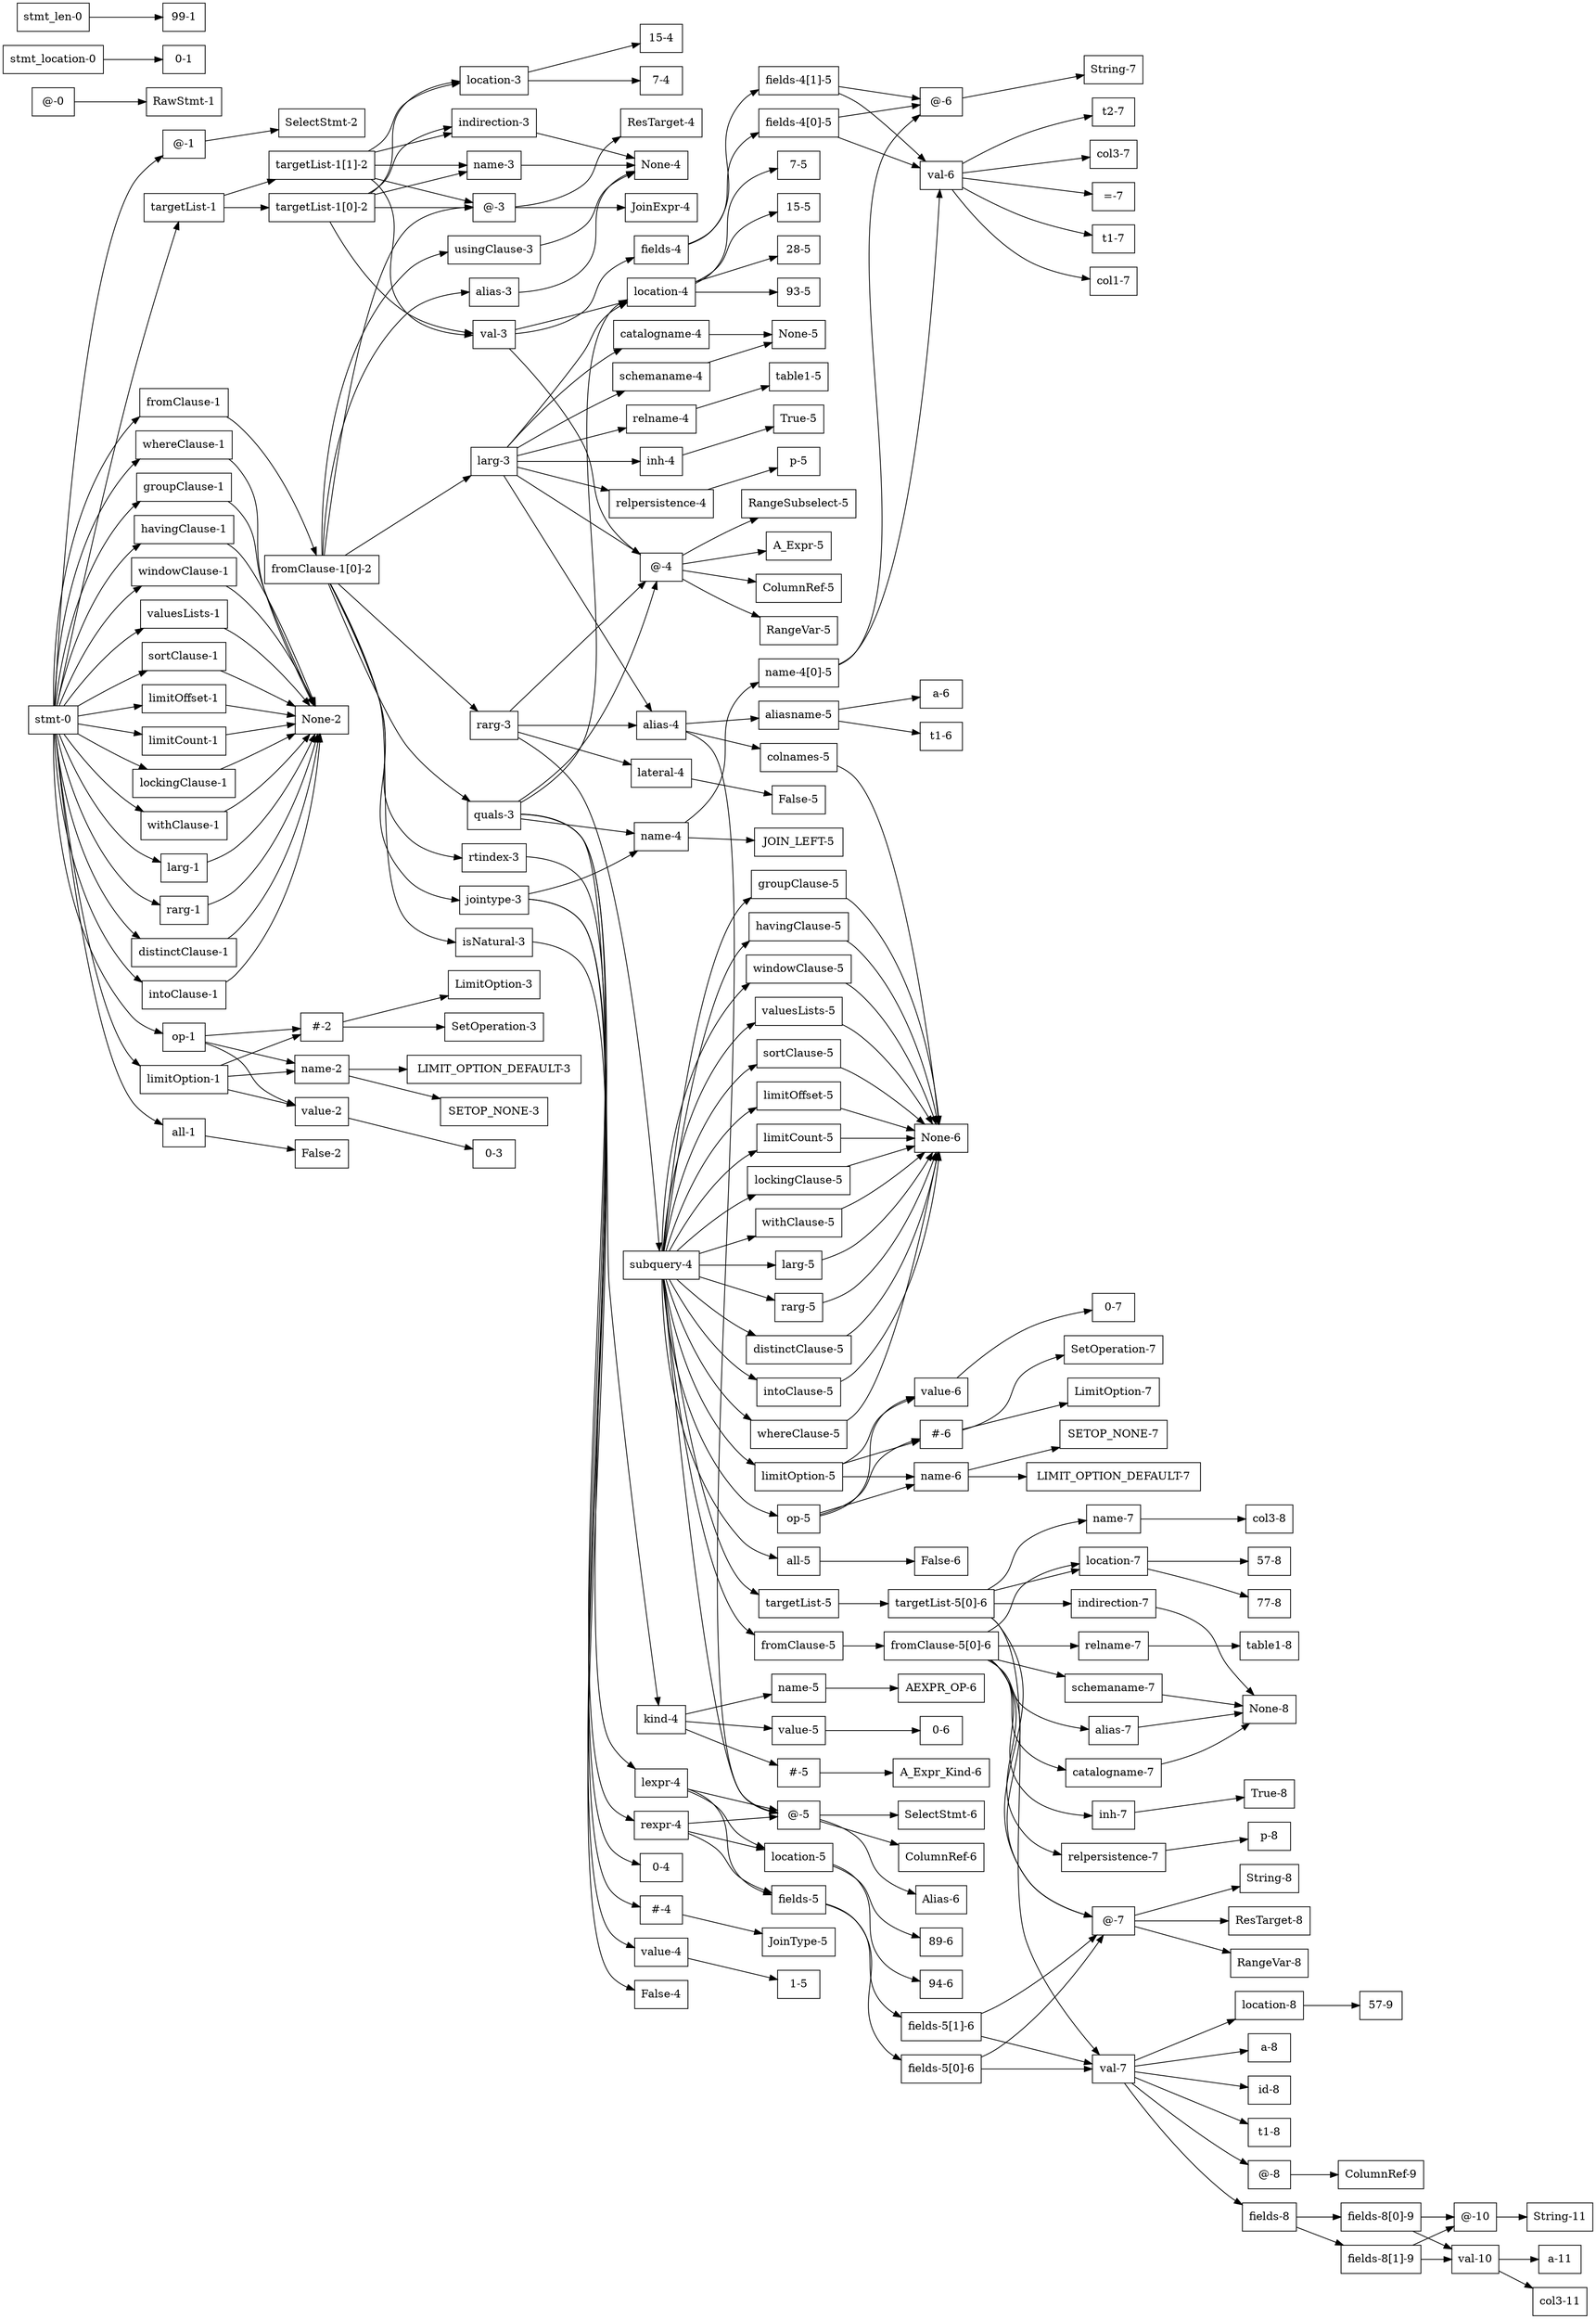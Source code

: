 strict digraph "" {
	graph [bb="0,0,2030,2952",
		rankdir=LR
	];
	node [label="\N",
		shape=box
	];
	"@-6"	 [height=0.5,
		pos="1198,2826",
		width=0.75];
	"String-7"	 [height=0.5,
		pos="1418,2867",
		width=1.0417];
	"@-6" -> "String-7"	 [pos="e,1380.3,2860 1225.4,2831.1 1261.6,2837.9 1326,2849.9 1370.3,2858.1"];
	"val-6"	 [height=0.5,
		pos="1198,2732",
		width=0.75];
	"t1-7"	 [height=0.5,
		pos="1418,2651",
		width=0.75];
	"val-6" -> "t1-7"	 [pos="e,1390.6,2655.9 1225,2716.5 1246.6,2704.6 1278,2688.6 1307,2678 1331,2669.3 1358.9,2662.5 1380.7,2657.9"];
	"col1-7"	 [height=0.5,
		pos="1418,2597",
		width=0.83333];
	"val-6" -> "col1-7"	 [pos="e,1387.6,2599.9 1211.3,2713.7 1229.9,2689.3 1266.1,2646.9 1307,2624 1328.7,2611.9 1355.7,2605.2 1377.6,2601.5"];
	"t2-7"	 [height=0.5,
		pos="1418,2813",
		width=0.75];
	"val-6" -> "t2-7"	 [pos="e,1390.6,2808.1 1225,2747.5 1246.6,2759.4 1278,2775.4 1307,2786 1331,2794.7 1358.9,2801.5 1380.7,2806.1"];
	"col3-7"	 [height=0.5,
		pos="1418,2759",
		width=0.83333];
	"val-6" -> "col3-7"	 [pos="e,1387.8,2755.3 1225.4,2735.4 1263.7,2740.1 1333.4,2748.6 1377.7,2754"];
	"=-7"	 [height=0.5,
		pos="1418,2705",
		width=0.75];
	"val-6" -> "=-7"	 [pos="e,1390.9,2708.3 1225.4,2728.6 1264.7,2723.8 1336.9,2714.9 1380.9,2709.5"];
	"fields-4[0]-5"	 [height=0.5,
		pos="1016,2799",
		width=1.4167];
	"fields-4[0]-5" -> "@-6"	 [pos="e,1170.8,2822 1067.2,2806.6 1096.9,2811 1133.6,2816.5 1160.6,2820.5"];
	"fields-4[0]-5" -> "val-6"	 [pos="e,1171,2741.9 1065.3,2780.9 1095.5,2769.7 1133.7,2755.7 1161.3,2745.5"];
	"fields-4[1]-5"	 [height=0.5,
		pos="1016,2853",
		width=1.4167];
	"fields-4[1]-5" -> "@-6"	 [pos="e,1170.8,2830 1067.2,2845.4 1096.9,2841 1133.6,2835.5 1160.6,2831.5"];
	"fields-4[1]-5" -> "val-6"	 [pos="e,1178.7,2750.1 1067.3,2836.7 1074.8,2833.5 1082.2,2830 1089,2826 1106.3,2815.8 1145,2781.2 1171.3,2757"];
	"@-4"	 [height=0.5,
		pos="840.5,2232",
		width=0.75];
	"ColumnRef-5"	 [height=0.5,
		pos="1016,2205",
		width=1.5139];
	"@-4" -> "ColumnRef-5"	 [pos="e,961.32,2213.4 867.54,2227.8 889.81,2224.4 922.33,2219.4 951.26,2215"];
	"RangeVar-5"	 [height=0.5,
		pos="1016,2151",
		width=1.375];
	"@-4" -> "RangeVar-5"	 [pos="e,966.17,2168.4 867.86,2216.3 888.23,2205 916.92,2189.6 943,2178 947.4,2176 951.98,2174.1 956.62,2172.2"];
	"RangeSubselect-5"	 [height=0.5,
		pos="1016,2313",
		width=2.0278];
	"@-4" -> "RangeSubselect-5"	 [pos="e,964.61,2295 867.86,2247.7 888.23,2259 916.92,2274.4 943,2286 946.89,2287.7 950.92,2289.4 955.01,2291.1"];
	"A_Expr-5"	 [height=0.5,
		pos="1016,2259",
		width=1.1528];
	"@-4" -> "A_Expr-5"	 [pos="e,974.22,2252.6 867.54,2236.2 893.22,2240.1 932.51,2246.2 964.22,2251"];
	"fields-4"	 [height=0.5,
		pos="840.5,2637",
		width=0.95833];
	"fields-4" -> "fields-4[0]-5"	 [pos="e,964.93,2786.9 875.33,2644.9 886.7,2648.9 898.56,2655 907,2664 941.62,2700.9 907.81,2735.6 943,2772 946.82,2775.9 951.26,2779.3 \
956.04,2782.2"];
	"fields-4" -> "fields-4[1]-5"	 [pos="e,964.75,2841.6 875.18,2644.1 886.81,2648.2 898.87,2654.4 907,2664 954.62,2720.3 894.5,2770.4 943,2826 946.67,2830.2 951.04,2833.7 \
955.81,2836.7"];
	"location-4"	 [height=0.5,
		pos="840.5,2583",
		width=1.2083];
	"7-5"	 [height=0.5,
		pos="1016,2745",
		width=0.75];
	"location-4" -> "7-5"	 [pos="e,988.88,2740.9 884.32,2594.5 892.7,2598.3 900.78,2603.4 907,2610 941.62,2646.9 907.81,2681.6 943,2718 952.57,2727.9 966.07,2734.2 \
978.86,2738.2"];
	"15-5"	 [height=0.5,
		pos="1016,2691",
		width=0.75];
	"location-4" -> "15-5"	 [pos="e,988.98,2685.3 884.1,2596.3 892.21,2600 900.24,2604.5 907,2610 929.35,2628.2 920.36,2646.1 943,2664 953.54,2672.3 966.91,2678.3 \
979.31,2682.4"];
	"28-5"	 [height=0.5,
		pos="1016,2637",
		width=0.75];
	"location-4" -> "28-5"	 [pos="e,988.83,2628.6 884.33,2596.5 913.54,2605.5 951.49,2617.2 979.14,2625.7"];
	"93-5"	 [height=0.5,
		pos="1016,2583",
		width=0.75];
	"location-4" -> "93-5"	 [pos="e,988.83,2583 884.33,2583 913.41,2583 951.16,2583 978.78,2583"];
	"@-3"	 [height=0.5,
		pos="627,2691",
		width=0.75];
	"ResTarget-4"	 [height=0.5,
		pos="840.5,2799",
		width=1.4444];
	"@-3" -> "ResTarget-4"	 [pos="e,788.3,2781.4 654.37,2692.1 678.35,2694.4 713.14,2700.6 738,2718 761.63,2734.5 751.65,2753.8 774,2772 775.77,2773.4 777.62,2774.8 \
779.54,2776.1"];
	"JoinExpr-4"	 [height=0.5,
		pos="840.5,2691",
		width=1.2778];
	"@-3" -> "JoinExpr-4"	 [pos="e,794.22,2691 654.04,2691 686.59,2691 742.11,2691 784.12,2691"];
	"name-3"	 [height=0.5,
		pos="627,2745",
		width=0.95833];
	"None-4"	 [height=0.5,
		pos="840.5,2745",
		width=0.94444];
	"name-3" -> "None-4"	 [pos="e,806.44,2745 661.78,2745 698.44,2745 756.3,2745 796.2,2745"];
	"indirection-3"	 [height=0.5,
		pos="627,2799",
		width=1.5];
	"indirection-3" -> "None-4"	 [pos="e,806.38,2754.2 681.25,2786 699.32,2781.6 719.54,2776.7 738,2772 757.27,2767.1 778.52,2761.6 796.65,2756.7"];
	"val-3"	 [height=0.5,
		pos="627,2529",
		width=0.75];
	"val-3" -> "@-4"	 [pos="e,813.4,2248.6 645.59,2511 669.87,2486.5 712.31,2440.5 738,2394 762.48,2349.7 745.21,2327.6 774,2286 782.31,2274 794.02,2263.3 805.31,\
2254.6"];
	"val-3" -> "fields-4"	 [pos="e,805.9,2627.4 654.37,2530.1 678.35,2532.4 713.14,2538.6 738,2556 761.63,2572.5 751.65,2591.8 774,2610 780.66,2615.4 788.56,2619.9 \
796.55,2623.5"];
	"val-3" -> "location-4"	 [pos="e,796.91,2571.3 654.41,2535.5 676.89,2540.9 709.55,2548.8 738,2556 753.88,2560 771.1,2564.5 786.82,2568.7"];
	"location-3"	 [height=0.5,
		pos="627,2853",
		width=1.2083];
	"7-4"	 [height=0.5,
		pos="840.5,2853",
		width=0.75];
	"location-3" -> "7-4"	 [pos="e,813.4,2853 670.72,2853 709.69,2853 766.13,2853 803.06,2853"];
	"15-4"	 [height=0.5,
		pos="840.5,2907",
		width=0.75];
	"location-3" -> "15-4"	 [pos="e,813.4,2900.1 670.72,2864.1 709.86,2874 766.62,2888.3 803.54,2897.7"];
	"targetList-1[0]-2"	 [height=0.5,
		pos="407,2691",
		width=1.875];
	"targetList-1[0]-2" -> "@-3"	 [pos="e,599.82,2691 474.5,2691 512.4,2691 558.26,2691 589.73,2691"];
	"targetList-1[0]-2" -> "name-3"	 [pos="e,592.49,2736.6 474.73,2707.8 488.39,2711.2 502.65,2714.7 516,2718 537.91,2723.4 562.28,2729.3 582.58,2734.2"];
	"targetList-1[0]-2" -> "indirection-3"	 [pos="e,572.81,2794 466.15,2709.1 471.06,2711.7 475.76,2714.6 480,2718 502.64,2735.9 492.37,2755.5 516,2772 529.72,2781.6 546.48,2787.8 \
562.76,2791.8"];
	"targetList-1[0]-2" -> "val-3"	 [pos="e,600,2530.7 416.38,2673 432.58,2643.7 468.68,2586 516,2556 538.22,2541.9 567.23,2535.2 590.01,2532"];
	"targetList-1[0]-2" -> "location-3"	 [pos="e,583.33,2852.1 468.93,2709 472.96,2711.6 476.71,2714.6 480,2718 515.19,2754.4 478.77,2791.7 516,2826 531.48,2840.2 553.19,2847.3 \
573.31,2850.7"];
	"targetList-1[1]-2"	 [height=0.5,
		pos="407,2745",
		width=1.875];
	"targetList-1[1]-2" -> "@-3"	 [pos="e,599.62,2697.6 474.73,2728.2 488.39,2724.8 502.65,2721.3 516,2718 540.61,2712 568.3,2705.2 589.87,2700"];
	"targetList-1[1]-2" -> "name-3"	 [pos="e,592.5,2745 474.5,2745 509.57,2745 551.44,2745 582.43,2745"];
	"targetList-1[1]-2" -> "indirection-3"	 [pos="e,572.79,2785.9 474.73,2761.8 488.39,2765.2 502.65,2768.7 516,2772 531.17,2775.7 547.51,2779.7 562.86,2783.4"];
	"targetList-1[1]-2" -> "val-3"	 [pos="e,599.82,2528 470,2726.9 473.68,2724.3 477.07,2721.4 480,2718 528.5,2662.4 464.37,2608.7 516,2556 534.99,2536.6 565.37,2530.3 589.55,\
2528.5"];
	"targetList-1[1]-2" -> "location-3"	 [pos="e,583.35,2849.9 466.15,2763.1 471.06,2765.7 475.76,2768.6 480,2772 502.64,2789.9 492.37,2809.5 516,2826 532.74,2837.7 553.99,2844.4 \
573.4,2848.2"];
	"#-4"	 [height=0.5,
		pos="840.5,518",
		width=0.75];
	"JoinType-5"	 [height=0.5,
		pos="1016,477",
		width=1.2917];
	"#-4" -> "JoinType-5"	 [pos="e,969.45,487.87 867.54,511.68 892,505.97 928.82,497.37 959.67,490.16"];
	"name-4"	 [height=0.5,
		pos="840.5,1888",
		width=0.95833];
	"JOIN_LEFT-5"	 [height=0.5,
		pos="1016,1881",
		width=1.5694];
	"name-4" -> "JOIN_LEFT-5"	 [pos="e,959.29,1883.3 875.17,1886.6 896.24,1885.8 923.86,1884.7 949.04,1883.7"];
	"name-4[0]-5"	 [height=0.5,
		pos="1016,2097",
		width=1.4167];
	"name-4" -> "name-4[0]-5"	 [pos="e,964.68,2085.1 870.25,1906.1 883.23,1915.4 897.61,1927.7 907,1942 939.46,1991.4 902.92,2026.6 943,2070 946.72,2074 951.1,2077.5 \
955.84,2080.4"];
	"name-4[0]-5" -> "@-6"	 [pos="e,1170.8,2809 1067.1,2107.2 1075.6,2111.1 1083.5,2116.5 1089,2124 1173,2237.7 1064.5,2631.3 1125,2759 1133.2,2776.4 1148.3,2791.4 \
1162.5,2802.8"];
	"name-4[0]-5" -> "val-6"	 [pos="e,1197.1,2714 1067.1,2108.1 1075.4,2111.9 1083.2,2117.1 1089,2124 1164.5,2214.2 1190.7,2596.6 1196.6,2703.9"];
	"value-4"	 [height=0.5,
		pos="840.5,464",
		width=0.94444];
	"1-5"	 [height=0.5,
		pos="1016,423",
		width=0.75];
	"value-4" -> "1-5"	 [pos="e,988.74,429.37 874.75,456 904.69,449 948.05,438.87 978.82,431.69"];
	"@-5"	 [height=0.5,
		pos="1016,639",
		width=0.75];
	"Alias-6"	 [height=0.5,
		pos="1198,531",
		width=0.90278];
	"@-5" -> "Alias-6"	 [pos="e,1165.2,538.34 1043,633.35 1057.7,629.26 1075.6,622.55 1089,612 1111.6,594.12 1102.4,575.88 1125,558 1133.9,550.95 1144.9,545.61 \
1155.6,541.63"];
	"SelectStmt-6"	 [height=0.5,
		pos="1198,639",
		width=1.5278];
	"@-5" -> "SelectStmt-6"	 [pos="e,1142.7,639 1043.2,639 1066.8,639 1101.7,639 1132.4,639"];
	"ColumnRef-6"	 [height=0.5,
		pos="1198,585",
		width=1.5139];
	"@-5" -> "ColumnRef-6"	 [pos="e,1143.4,601.19 1043.2,630.92 1067,623.85 1102.5,613.32 1133.5,604.13"];
	"aliasname-5"	 [height=0.5,
		pos="1016,2043",
		width=1.4167];
	"t1-6"	 [height=0.5,
		pos="1198,2016",
		width=0.75];
	"aliasname-5" -> "t1-6"	 [pos="e,1170.8,2020 1067.2,2035.4 1096.9,2031 1133.6,2025.5 1160.6,2021.5"];
	"a-6"	 [height=0.5,
		pos="1198,2070",
		width=0.75];
	"aliasname-5" -> "a-6"	 [pos="e,1170.8,2066 1067.2,2050.6 1096.9,2055 1133.6,2060.5 1160.6,2064.5"];
	"colnames-5"	 [height=0.5,
		pos="1016,1989",
		width=1.3611];
	"None-6"	 [height=0.5,
		pos="1198,1503",
		width=0.94444];
	"colnames-5" -> "None-6"	 [pos="e,1196,1521 1065.3,1978.3 1074.2,1974.5 1082.6,1969.2 1089,1962 1147.1,1896.5 1184.2,1620.2 1194.8,1531"];
	"catalogname-4"	 [height=0.5,
		pos="840.5,2529",
		width=1.6944];
	"None-5"	 [height=0.5,
		pos="1016,2529",
		width=0.94444];
	"catalogname-4" -> "None-5"	 [pos="e,981.75,2529 901.88,2529 924.8,2529 950.36,2529 971.47,2529"];
	"schemaname-4"	 [height=0.5,
		pos="840.5,2475",
		width=1.7222];
	"schemaname-4" -> "None-5"	 [pos="e,981.79,2518.5 899.43,2493.1 923.17,2500.4 950.09,2508.7 972.07,2515.5"];
	"relname-4"	 [height=0.5,
		pos="840.5,2421",
		width=1.2361];
	"table1-5"	 [height=0.5,
		pos="1016,2475",
		width=1.0417];
	"relname-4" -> "table1-5"	 [pos="e,978.46,2463.4 885.24,2434.8 910.81,2442.6 942.86,2452.5 968.83,2460.5"];
	"inh-4"	 [height=0.5,
		pos="840.5,2367",
		width=0.75];
	"True-5"	 [height=0.5,
		pos="1016,2421",
		width=0.88889];
	"inh-4" -> "True-5"	 [pos="e,983.87,2411.1 867.54,2375.3 895.94,2384.1 941,2397.9 974.03,2408.1"];
	"relpersistence-4"	 [height=0.5,
		pos="840.5,2313",
		width=1.8472];
	"p-5"	 [height=0.5,
		pos="1016,2367",
		width=0.75];
	"relpersistence-4" -> "p-5"	 [pos="e,988.9,2358.7 899.43,2331.1 925.8,2339.2 956.07,2348.6 979.16,2355.7"];
	"alias-4"	 [height=0.5,
		pos="840.5,2030",
		width=0.875];
	"alias-4" -> "@-5"	 [pos="e,988.89,641.59 872.25,2021.6 885.31,2016.5 899.18,2008.4 907,1996 985.85,1871 856.89,786.16 943,666 951.34,654.36 965.29,647.73 \
978.77,643.96"];
	"alias-4" -> "aliasname-5"	 [pos="e,964.83,2039.2 872.28,2032.4 895.24,2034.1 926.98,2036.4 954.79,2038.5"];
	"alias-4" -> "colnames-5"	 [pos="e,966.89,2000.5 872.28,2022.6 895.87,2017.1 928.73,2009.4 957.07,2002.8"];
	"@-10"	 [height=0.5,
		pos="1880,126",
		width=0.75];
	"String-11"	 [height=0.5,
		pos="1988,126",
		width=1.1667];
	"@-10" -> "String-11"	 [pos="e,1945.6,126 1907.3,126 1915.9,126 1925.7,126 1935.5,126"];
	"val-10"	 [height=0.5,
		pos="1880,72",
		width=0.83333];
	"a-11"	 [height=0.5,
		pos="1988,72",
		width=0.75];
	"val-10" -> "a-11"	 [pos="e,1960.7,72 1910.1,72 1922.6,72 1937.2,72 1950.5,72"];
	"col3-11"	 [height=0.5,
		pos="1988,18",
		width=0.95833];
	"val-10" -> "col3-11"	 [pos="e,1953.1,35.443 1910.1,56.958 1920.6,51.688 1932.7,45.657 1944.1,39.94"];
	"fields-8[0]-9"	 [height=0.5,
		pos="1759.5,126",
		width=1.4167];
	"fields-8[0]-9" -> "@-10"	 [pos="e,1852.8,126 1810.6,126 1821.4,126 1832.5,126 1842.7,126"];
	"fields-8[0]-9" -> "val-10"	 [pos="e,1849.7,85.557 1800,107.87 1813.1,102 1827.6,95.504 1840.6,89.67"];
	"fields-8[1]-9"	 [height=0.5,
		pos="1759.5,72",
		width=1.4167];
	"fields-8[1]-9" -> "@-10"	 [pos="e,1852.7,113.78 1800,90.131 1814.1,96.455 1829.8,103.51 1843.6,109.68"];
	"fields-8[1]-9" -> "val-10"	 [pos="e,1849.8,72 1810.6,72 1820.3,72 1830.3,72 1839.6,72"];
	"@-8"	 [height=0.5,
		pos="1617,180",
		width=0.75];
	"ColumnRef-9"	 [height=0.5,
		pos="1759.5,180",
		width=1.5139];
	"@-8" -> "ColumnRef-9"	 [pos="e,1704.7,180 1644.1,180 1658.4,180 1676.7,180 1694.4,180"];
	"fields-8"	 [height=0.5,
		pos="1617,126",
		width=0.95833];
	"fields-8" -> "fields-8[0]-9"	 [pos="e,1708.3,126 1651.9,126 1665.8,126 1682.2,126 1698,126"];
	"fields-8" -> "fields-8[1]-9"	 [pos="e,1711.8,90.068 1651.9,112.79 1667.1,107.02 1685.3,100.1 1702.5,93.617"];
	"location-8"	 [height=0.5,
		pos="1617,396",
		width=1.2083];
	"57-9"	 [height=0.5,
		pos="1759.5,396",
		width=0.75];
	"location-8" -> "57-9"	 [pos="e,1732.4,396 1660.5,396 1680.3,396 1703.4,396 1722.3,396"];
	"@-7"	 [height=0.5,
		pos="1418,504",
		width=0.75];
	"ResTarget-8"	 [height=0.5,
		pos="1617,504",
		width=1.4444];
	"@-7" -> "ResTarget-8"	 [pos="e,1564.7,504 1445.3,504 1473.3,504 1517.9,504 1554.6,504"];
	"RangeVar-8"	 [height=0.5,
		pos="1617,450",
		width=1.375];
	"@-7" -> "RangeVar-8"	 [pos="e,1567.1,463.53 1445.3,496.6 1474,488.81 1520.1,476.28 1557.4,466.18"];
	"String-8"	 [height=0.5,
		pos="1617,558",
		width=1.0417];
	"@-7" -> "String-8"	 [pos="e,1579.2,547.75 1445.3,511.4 1477.1,520.04 1530.4,534.5 1569.2,545.02"];
	"name-7"	 [height=0.5,
		pos="1418,1017",
		width=0.95833];
	"col3-8"	 [height=0.5,
		pos="1617,1017",
		width=0.83333];
	"name-7" -> "col3-8"	 [pos="e,1587,1017 1452.7,1017 1487.2,1017 1540.3,1017 1576.7,1017"];
	"indirection-7"	 [height=0.5,
		pos="1418,909",
		width=1.5];
	"None-8"	 [height=0.5,
		pos="1617,774",
		width=0.94444];
	"indirection-7" -> "None-8"	 [pos="e,1597.8,792.23 1472.2,904.04 1491.4,900.24 1512.4,893.6 1529,882 1552.6,865.46 1546.9,850.48 1565,828 1572.8,818.27 1582.1,808.25 \
1590.6,799.53"];
	"val-7"	 [height=0.5,
		pos="1418,315",
		width=0.75];
	"val-7" -> "@-8"	 [pos="e,1589.8,193.1 1440.6,296.64 1468.9,274.18 1519,235.59 1565,207 1570,203.87 1575.5,200.76 1580.9,197.83"];
	"val-7" -> "fields-8"	 [pos="e,1582.4,141.77 1431.1,296.78 1454.8,264.59 1508,196.92 1565,153 1567.7,150.89 1570.7,148.86 1573.7,146.93"];
	"val-7" -> "location-8"	 [pos="e,1573.3,378.21 1445.3,326.09 1475.7,338.48 1525.6,358.81 1563.9,374.37"];
	"a-8"	 [height=0.5,
		pos="1617,342",
		width=0.75];
	"val-7" -> "a-8"	 [pos="e,1589.8,338.3 1445.3,318.7 1480.1,323.43 1540.7,331.65 1579.8,336.96"];
	"id-8"	 [height=0.5,
		pos="1617,288",
		width=0.75];
	"val-7" -> "id-8"	 [pos="e,1589.8,291.7 1445.3,311.3 1480.1,306.57 1540.7,298.35 1579.8,293.04"];
	"t1-8"	 [height=0.5,
		pos="1617,234",
		width=0.75];
	"val-7" -> "t1-8"	 [pos="e,1589.8,245.09 1445.3,303.91 1480.3,289.65 1541.2,264.84 1580.3,248.93"];
	"location-7"	 [height=0.5,
		pos="1418,963",
		width=1.2083];
	"57-8"	 [height=0.5,
		pos="1617,963",
		width=0.75];
	"location-7" -> "57-8"	 [pos="e,1589.9,963 1461.7,963 1497,963 1546.2,963 1579.7,963"];
	"77-8"	 [height=0.5,
		pos="1617,909",
		width=0.75];
	"location-7" -> "77-8"	 [pos="e,1589.8,917.81 1461.6,953.01 1482.2,948.16 1506.9,942.07 1529,936 1545.8,931.38 1564.3,925.79 1579.9,920.9"];
	"targetList-5[0]-6"	 [height=0.5,
		pos="1198,909",
		width=1.875];
	"targetList-5[0]-6" -> "@-7"	 [pos="e,1390.7,509.39 1261.7,890.98 1265.2,888.38 1268.3,885.41 1271,882 1360.2,767.86 1223.5,676.39 1307,558 1324.3,533.53 1355.8,519.68 \
1380.8,512.15"];
	"targetList-5[0]-6" -> "name-7"	 [pos="e,1383.3,1015.1 1257.2,927.07 1262.1,929.69 1266.8,932.65 1271,936 1293.6,953.88 1283.4,973.46 1307,990 1326.4,1003.5 1351.7,1010.3 \
1373.3,1013.7"];
	"targetList-5[0]-6" -> "indirection-7"	 [pos="e,1363.9,909 1265.5,909 1293.5,909 1325.8,909 1353.5,909"];
	"targetList-5[0]-6" -> "val-7"	 [pos="e,1400.8,333.14 1262.2,890.8 1265.5,888.25 1268.5,885.33 1271,882 1325.9,810.21 1276.5,562.04 1307,477 1326.2,423.39 1367.6,370.76 \
1394.1,340.66"];
	"targetList-5[0]-6" -> "location-7"	 [pos="e,1374.5,952.46 1265.7,925.82 1279.4,929.2 1293.7,932.72 1307,936 1325.8,940.61 1346.3,945.62 1364.6,950.06"];
	"catalogname-7"	 [height=0.5,
		pos="1418,693",
		width=1.6944];
	"catalogname-7" -> "None-8"	 [pos="e,1592.3,755.96 1479,704.23 1495.6,708.25 1513.3,713.44 1529,720 1548.1,727.96 1567.9,739.75 1583.9,750.27"];
	"schemaname-7"	 [height=0.5,
		pos="1418,801",
		width=1.7222];
	"schemaname-7" -> "None-8"	 [pos="e,1582.8,778.64 1480.1,792.57 1510.2,788.49 1545.5,783.7 1572.8,780"];
	"relname-7"	 [height=0.5,
		pos="1418,855",
		width=1.2361];
	"table1-8"	 [height=0.5,
		pos="1617,855",
		width=1.0417];
	"relname-7" -> "table1-8"	 [pos="e,1579.2,855 1462.7,855 1494.3,855 1536.7,855 1569.1,855"];
	"inh-7"	 [height=0.5,
		pos="1418,639",
		width=0.75];
	"True-8"	 [height=0.5,
		pos="1617,666",
		width=0.88889];
	"inh-7" -> "True-8"	 [pos="e,1584.8,661.63 1445.3,642.7 1478.7,647.23 1535.7,654.97 1574.8,660.27"];
	"relpersistence-7"	 [height=0.5,
		pos="1418,585",
		width=1.8472];
	"p-8"	 [height=0.5,
		pos="1617,612",
		width=0.75];
	"relpersistence-7" -> "p-8"	 [pos="e,1589.8,608.31 1484.5,594.03 1516.3,598.33 1553,603.32 1579.8,606.95"];
	"alias-7"	 [height=0.5,
		pos="1418,747",
		width=0.875];
	"alias-7" -> "None-8"	 [pos="e,1582.9,769.38 1449.5,751.28 1482.8,755.79 1535.5,762.94 1572.8,768.01"];
	"fromClause-5[0]-6"	 [height=0.5,
		pos="1198,855",
		width=2.0278];
	"fromClause-5[0]-6" -> "@-7"	 [pos="e,1390.9,509.48 1261.7,836.92 1265.1,834.33 1268.3,831.38 1271,828 1346.6,733.45 1236.1,656.16 1307,558 1324.5,533.72 1356,519.86 \
1381,512.27"];
	"fromClause-5[0]-6" -> "location-7"	 [pos="e,1374.4,959.87 1257.2,873.07 1262.1,875.69 1266.8,878.65 1271,882 1293.6,899.88 1283.4,919.46 1307,936 1323.7,947.72 1345,954.38 \
1364.4,958.15"];
	"fromClause-5[0]-6" -> "catalogname-7"	 [pos="e,1356.8,696.71 1259.9,836.97 1264,834.37 1267.7,831.4 1271,828 1306.2,791.65 1269.8,754.26 1307,720 1318,709.85 1332.2,703.34 1346.7,\
699.21"];
	"fromClause-5[0]-6" -> "schemaname-7"	 [pos="e,1355.8,816.09 1270.7,836.95 1282.8,833.95 1295.3,830.88 1307,828 1319.6,824.91 1333,821.64 1345.9,818.48"];
	"fromClause-5[0]-6" -> "relname-7"	 [pos="e,1373.3,855 1271.3,855 1301.2,855 1335.2,855 1363,855"];
	"fromClause-5[0]-6" -> "inh-7"	 [pos="e,1390.8,638.01 1261,836.88 1264.7,834.3 1268.1,831.36 1271,828 1319.5,772.43 1255.4,718.67 1307,666 1326,646.63 1356.4,640.25 1380.5,\
638.51"];
	"fromClause-5[0]-6" -> "relpersistence-7"	 [pos="e,1351.2,588.45 1261.5,836.81 1265,834.25 1268.2,831.33 1271,828 1333,752.99 1240.8,683.3 1307,612 1316.2,602.1 1328.4,595.56 1341.3,\
591.29"];
	"fromClause-5[0]-6" -> "alias-7"	 [pos="e,1386.3,748.58 1257.2,836.93 1262.1,834.31 1266.8,831.35 1271,828 1293.6,810.12 1283.4,790.54 1307,774 1327.2,759.86 1354,753.09 \
1376.1,749.86"];
	"#-6"	 [height=0.5,
		pos="1198,1125",
		width=0.75];
	"LimitOption-7"	 [height=0.5,
		pos="1418,1179",
		width=1.625];
	"#-6" -> "LimitOption-7"	 [pos="e,1359.2,1164.8 1225.3,1131.8 1247.4,1137.3 1279.2,1145.2 1307,1152 1320.6,1155.3 1335.2,1158.9 1349.2,1162.3"];
	"SetOperation-7"	 [height=0.5,
		pos="1418,1233",
		width=1.75];
	"#-6" -> "SetOperation-7"	 [pos="e,1354.9,1226.1 1225,1130.7 1239.7,1134.7 1257.6,1141.4 1271,1152 1293.6,1169.9 1283.4,1189.5 1307,1206 1318.3,1213.9 1331.7,1219.5 \
1345.1,1223.5"];
	"name-6"	 [height=0.5,
		pos="1198,1071",
		width=0.95833];
	"LIMIT_OPTION_DEFAULT-7"	 [height=0.5,
		pos="1418,1071",
		width=3.0833];
	"name-6" -> "LIMIT_OPTION_DEFAULT-7"	 [pos="e,1306.7,1071 1232.9,1071 1250.6,1071 1273.2,1071 1296.6,1071"];
	"SETOP_NONE-7"	 [height=0.5,
		pos="1418,1125",
		width=1.9028];
	"name-6" -> "SETOP_NONE-7"	 [pos="e,1349.3,1108.3 1232.8,1079.7 1254.2,1085 1282.2,1091.9 1307,1098 1317.5,1100.6 1328.5,1103.3 1339.4,1105.9"];
	"value-6"	 [height=0.5,
		pos="1198,1179",
		width=0.94444];
	"0-7"	 [height=0.5,
		pos="1418,1287",
		width=0.75];
	"value-6" -> "0-7"	 [pos="e,1391,1283.5 1217.3,1197.2 1238,1215.6 1272.4,1243.8 1307,1260 1330.4,1271 1358.8,1277.8 1380.9,1281.8"];
	"distinctClause-5"	 [height=0.5,
		pos="1016,1233",
		width=1.8611];
	"distinctClause-5" -> "None-6"	 [pos="e,1194.9,1485 1077.2,1251.2 1081.4,1253.8 1085.4,1256.7 1089,1260 1153.2,1320 1182.2,1424.8 1192.8,1474.9"];
	"intoClause-5"	 [height=0.5,
		pos="1016,1179",
		width=1.4861];
	"intoClause-5" -> "None-6"	 [pos="e,1196.5,1484.9 1069.5,1192.5 1076.7,1196 1083.5,1200.5 1089,1206 1165.2,1282.4 1188.6,1416.3 1195.4,1474.6"];
	"targetList-5"	 [height=0.5,
		pos="1016,909",
		width=1.4167];
	"targetList-5" -> "targetList-5[0]-6"	 [pos="e,1130.2,909 1067.2,909 1083.5,909 1102,909 1119.8,909"];
	"fromClause-5"	 [height=0.5,
		pos="1016,855",
		width=1.5694];
	"fromClause-5" -> "fromClause-5[0]-6"	 [pos="e,1124.7,855 1072.6,855 1085.9,855 1100.3,855 1114.4,855"];
	"whereClause-5"	 [height=0.5,
		pos="1016,1125",
		width=1.7083];
	"whereClause-5" -> "None-6"	 [pos="e,1194.6,1485 1077.7,1142.7 1081.8,1145.4 1085.7,1148.5 1089,1152 1134.5,1200 1177.8,1400.4 1192.6,1474.9"];
	"groupClause-5"	 [height=0.5,
		pos="1016,1827",
		width=1.6806];
	"groupClause-5" -> "None-6"	 [pos="e,1196.5,1521.1 1076.8,1809.5 1081.2,1806.8 1085.4,1803.6 1089,1800 1165.2,1723.6 1188.6,1589.7 1195.4,1531.4"];
	"havingClause-5"	 [height=0.5,
		pos="1016,1773",
		width=1.7639];
	"havingClause-5" -> "None-6"	 [pos="e,1194.9,1521 1077.2,1754.8 1081.4,1752.2 1085.4,1749.3 1089,1746 1153.2,1686 1182.2,1581.2 1192.8,1531.1"];
	"windowClause-5"	 [height=0.5,
		pos="1016,1719",
		width=1.8611];
	"windowClause-5" -> "None-6"	 [pos="e,1192.3,1521.1 1076.1,1700.8 1080.7,1698.2 1085.1,1695.3 1089,1692 1141.4,1647.7 1174.2,1571.5 1188.9,1530.7"];
	"valuesLists-5"	 [height=0.5,
		pos="1016,1665",
		width=1.5417];
	"valuesLists-5" -> "None-6"	 [pos="e,1187.7,1521.4 1071.8,1648 1077.9,1645.1 1083.7,1641.8 1089,1638 1129.8,1608.7 1163.7,1560.3 1182.4,1530.1"];
	"sortClause-5"	 [height=0.5,
		pos="1016,1611",
		width=1.4861];
	"sortClause-5" -> "None-6"	 [pos="e,1177.5,1521 1069.8,1593.1 1076.4,1590.3 1082.9,1587.3 1089,1584 1118.3,1568.1 1148.4,1545.1 1169.6,1527.7"];
	"limitOffset-5"	 [height=0.5,
		pos="1016,1557",
		width=1.4861];
	"limitOffset-5" -> "None-6"	 [pos="e,1163.9,1513.1 1069.6,1541.1 1096.6,1533.1 1128.8,1523.5 1154.2,1516"];
	"limitCount-5"	 [height=0.5,
		pos="1016,1503",
		width=1.4861];
	"limitCount-5" -> "None-6"	 [pos="e,1163.9,1503 1069.6,1503 1096.4,1503 1128.5,1503 1153.9,1503"];
	"limitOption-5"	 [height=0.5,
		pos="1016,1071",
		width=1.5556];
	"limitOption-5" -> "#-6"	 [pos="e,1170.8,1116.9 1072.1,1087.6 1101,1096.2 1135.6,1106.5 1161.1,1114.1"];
	"limitOption-5" -> "name-6"	 [pos="e,1163.3,1071 1072.1,1071 1098.1,1071 1128.7,1071 1153.2,1071"];
	"limitOption-5" -> "value-6"	 [pos="e,1163.8,1171.2 1072.2,1087.5 1078.2,1090.5 1083.9,1094 1089,1098 1111.6,1115.9 1102.4,1134.1 1125,1152 1133.5,1158.7 1143.9,1163.9 \
1154.1,1167.8"];
	"lockingClause-5"	 [height=0.5,
		pos="1016,1449",
		width=1.8194];
	"lockingClause-5" -> "None-6"	 [pos="e,1163.7,1492.8 1076.9,1467.1 1102.1,1474.5 1130.7,1483 1153.9,1489.9"];
	"withClause-5"	 [height=0.5,
		pos="1016,1395",
		width=1.5278];
	"withClause-5" -> "None-6"	 [pos="e,1177.5,1485 1070.2,1413.1 1076.7,1415.8 1083.1,1418.8 1089,1422 1118.3,1437.9 1148.4,1460.9 1169.6,1478.3"];
	"op-5"	 [height=0.5,
		pos="1016,1017",
		width=0.75];
	"op-5" -> "#-6"	 [pos="e,1171,1119.3 1043,1022.7 1057.7,1026.7 1075.6,1033.4 1089,1044 1111.6,1061.9 1102.4,1080.1 1125,1098 1135.5,1106.3 1148.9,1112.3 \
1161.3,1116.4"];
	"op-5" -> "name-6"	 [pos="e,1163.4,1060.7 1043.2,1025.1 1072.4,1033.7 1119.1,1047.6 1153.6,1057.8"];
	"op-5" -> "value-6"	 [pos="e,1163.9,1173.1 1043.1,1021.1 1058.4,1024.7 1076.9,1031.5 1089,1044 1124.2,1080.4 1089.8,1115.6 1125,1152 1132.9,1160.2 1143.5,1165.9 \
1154.2,1169.9"];
	"all-5"	 [height=0.5,
		pos="1016,963",
		width=0.75];
	"False-6"	 [height=0.5,
		pos="1198,963",
		width=0.94444];
	"all-5" -> "False-6"	 [pos="e,1163.7,963 1043.2,963 1072.4,963 1119,963 1153.4,963"];
	"larg-5"	 [height=0.5,
		pos="1016,1341",
		width=0.81944];
	"larg-5" -> "None-6"	 [pos="e,1187.7,1484.6 1045.8,1348.1 1059.8,1352.3 1076.2,1358.8 1089,1368 1129.8,1397.3 1163.7,1445.7 1182.4,1475.9"];
	"rarg-5"	 [height=0.5,
		pos="1016,1287",
		width=0.84722];
	"rarg-5" -> "None-6"	 [pos="e,1192.3,1484.9 1046.5,1293.2 1060.6,1297.3 1076.9,1303.8 1089,1314 1141.4,1358.3 1174.2,1434.5 1188.9,1475.3"];
	"lateral-4"	 [height=0.5,
		pos="840.5,1969",
		width=1.0694];
	"False-5"	 [height=0.5,
		pos="1016,1935",
		width=0.94444];
	"lateral-4" -> "False-5"	 [pos="e,981.73,1941.6 879.01,1961.5 906.33,1956.2 943.07,1949.1 971.62,1943.6"];
	"subquery-4"	 [height=0.5,
		pos="840.5,1341",
		width=1.3472];
	"subquery-4" -> "@-5"	 [pos="e,988.78,642.21 842.16,1322.8 851.62,1220.5 900,718.78 943,666 951.91,655.06 965.69,648.56 978.89,644.69"];
	"subquery-4" -> "distinctClause-5"	 [pos="e,961.32,1251.1 859.58,1322.9 879.23,1305 911.36,1277.8 943,1260 945.89,1258.4 948.89,1256.8 951.96,1255.3"];
	"subquery-4" -> "intoClause-5"	 [pos="e,962.32,1194.8 849.94,1322.6 865.58,1293.9 899.5,1238.2 943,1206 946.21,1203.6 949.64,1201.4 953.22,1199.4"];
	"subquery-4" -> "targetList-5"	 [pos="e,964.91,920.58 842.85,1322.7 852.3,1251.8 889.66,995.33 943,936 946.73,931.85 951.15,928.34 955.94,925.37"];
	"subquery-4" -> "fromClause-5"	 [pos="e,959.26,869.23 842.24,1323 849.93,1246.6 883.23,950.4 943,882 945.34,879.32 947.97,876.91 950.8,874.74"];
	"subquery-4" -> "whereClause-5"	 [pos="e,955.79,1143.1 845.55,1322.9 856.84,1285.7 887.57,1200 943,1152 944.33,1150.8 945.72,1149.7 947.15,1148.7"];
	"subquery-4" -> "groupClause-5"	 [pos="e,955.39,1810.5 842.24,1359 849.93,1435.4 883.23,1731.6 943,1800 944.33,1801.5 945.76,1803 947.27,1804.3"];
	"subquery-4" -> "havingClause-5"	 [pos="e,953.11,1754.8 842.85,1359.3 852.3,1430.2 889.66,1686.7 943,1746 943.75,1746.8 944.52,1747.6 945.32,1748.4"];
	"subquery-4" -> "windowClause-5"	 [pos="e,953.59,1700.9 843.56,1359 854.85,1423.4 895.92,1641.5 943,1692 943.78,1692.8 944.59,1693.7 945.43,1694.4"];
	"subquery-4" -> "valuesLists-5"	 [pos="e,960.17,1650.5 841.53,1359.1 845.41,1410.1 863.28,1556.5 943,1638 945.61,1640.7 948.51,1643.1 951.6,1645.2"];
	"subquery-4" -> "sortClause-5"	 [pos="e,962.34,1597.1 843.11,1359 850.48,1403.5 875.49,1519.5 943,1584 946.13,1587 949.62,1589.7 953.34,1592"];
	"subquery-4" -> "limitOffset-5"	 [pos="e,962.42,1542.4 845.55,1359.1 856.84,1396.3 887.57,1482 943,1530 946.22,1532.8 949.75,1535.3 953.47,1537.6"];
	"subquery-4" -> "limitCount-5"	 [pos="e,962.32,1487.2 849.94,1359.4 865.58,1388.1 899.5,1443.8 943,1476 946.21,1478.4 949.64,1480.6 953.22,1482.6"];
	"subquery-4" -> "limitOption-5"	 [pos="e,959.75,1086.2 843.11,1323 850.48,1278.5 875.49,1162.5 943,1098 945.44,1095.7 948.1,1093.5 950.92,1091.6"];
	"subquery-4" -> "lockingClause-5"	 [pos="e,961.32,1430.9 859.58,1359.1 879.23,1377 911.36,1404.2 943,1422 945.89,1423.6 948.89,1425.2 951.96,1426.7"];
	"subquery-4" -> "withClause-5"	 [pos="e,960.89,1378 889.39,1356 908.56,1361.9 930.84,1368.8 951.31,1375.1"];
	"subquery-4" -> "op-5"	 [pos="e,988.93,1021.1 841.53,1322.9 845.41,1271.9 863.28,1125.5 943,1044 952.62,1034.2 966.13,1027.9 978.92,1023.9"];
	"subquery-4" -> "all-5"	 [pos="e,988.7,966.93 843.56,1323 854.85,1258.6 895.92,1040.5 943,990 952.47,979.84 966.11,973.49 979.04,969.52"];
	"subquery-4" -> "larg-5"	 [pos="e,986.34,1341 889.39,1341 916.75,1341 950.44,1341 976.18,1341"];
	"subquery-4" -> "rarg-5"	 [pos="e,985.29,1296.4 889.39,1326 916.52,1317.6 949.86,1307.4 975.52,1299.5"];
	"#-5"	 [height=0.5,
		pos="1016,693",
		width=0.75];
	"A_Expr_Kind-6"	 [height=0.5,
		pos="1198,693",
		width=1.7083];
	"#-5" -> "A_Expr_Kind-6"	 [pos="e,1136.2,693 1043.2,693 1065.2,693 1097,693 1126.1,693"];
	"name-5"	 [height=0.5,
		pos="1016,801",
		width=0.95833];
	"AEXPR_OP-6"	 [height=0.5,
		pos="1198,801",
		width=1.5278];
	"name-5" -> "AEXPR_OP-6"	 [pos="e,1142.7,801 1050.7,801 1073.8,801 1105,801 1132.7,801"];
	"value-5"	 [height=0.5,
		pos="1016,747",
		width=0.94444];
	"0-6"	 [height=0.5,
		pos="1198,747",
		width=0.75];
	"value-5" -> "0-6"	 [pos="e,1170.7,747 1050.2,747 1081.6,747 1127.9,747 1160.3,747"];
	"fields-5[0]-6"	 [height=0.5,
		pos="1198,315",
		width=1.4167];
	"fields-5[0]-6" -> "@-7"	 [pos="e,1406,485.82 1249,330.27 1256.7,333.57 1264.3,337.46 1271,342 1326.4,379.43 1375.1,442.01 1400.2,477.44"];
	"fields-5[0]-6" -> "val-7"	 [pos="e,1391,315 1249,315 1289.3,315 1344.7,315 1380.9,315"];
	"fields-5[1]-6"	 [height=0.5,
		pos="1198,369",
		width=1.4167];
	"fields-5[1]-6" -> "@-7"	 [pos="e,1397.3,485.9 1249.1,385.8 1256.6,388.87 1264.1,392.28 1271,396 1315.2,419.78 1360.9,455.47 1389.4,479.23"];
	"fields-5[1]-6" -> "val-7"	 [pos="e,1391,321.63 1249,356.48 1289.3,346.58 1344.7,333 1380.9,324.11"];
	"fields-5"	 [height=0.5,
		pos="1016,531",
		width=0.95833];
	"fields-5" -> "fields-5[0]-6"	 [pos="e,1146.7,326.44 1050.6,525.6 1064.4,521.76 1079.2,515.2 1089,504 1137.5,448.43 1076.5,397.57 1125,342 1128.7,337.8 1133,334.25 1137.8,\
331.26"];
	"fields-5" -> "fields-5[1]-6"	 [pos="e,1146.9,381.12 1050.8,524.88 1064.3,520.93 1078.8,514.49 1089,504 1124.2,467.65 1089.8,432.35 1125,396 1128.8,392.06 1133.3,388.68 \
1138,385.8"];
	"location-5"	 [height=0.5,
		pos="1016,585",
		width=1.2083];
	"89-6"	 [height=0.5,
		pos="1198,477",
		width=0.75];
	"location-5" -> "89-6"	 [pos="e,1171,482.65 1059.7,573.91 1069.9,569.98 1080.4,564.78 1089,558 1111.6,540.12 1102.4,521.88 1125,504 1135.5,495.67 1148.9,489.74 \
1161.3,485.6"];
	"94-6"	 [height=0.5,
		pos="1198,423",
		width=0.75];
	"location-5" -> "94-6"	 [pos="e,1170.9,427.09 1059.5,576 1070.3,572 1081,566.25 1089,558 1124.2,521.65 1089.8,486.35 1125,450 1134.6,440.12 1148.1,433.83 1160.9,\
429.83"];
	"kind-4"	 [height=0.5,
		pos="840.5,761",
		width=0.86111];
	"kind-4" -> "#-5"	 [pos="e,988.9,702.83 871.82,748.23 892.07,740.03 919.03,729.22 943,720 954.82,715.45 967.78,710.61 979.45,706.31"];
	"kind-4" -> "name-5"	 [pos="e,981.29,793.09 871.88,768.15 899.51,774.45 940.09,783.7 971.15,790.78"];
	"kind-4" -> "value-5"	 [pos="e,981.9,749.72 871.88,758.5 899.69,756.28 940.61,753.01 971.75,750.53"];
	"lexpr-4"	 [height=0.5,
		pos="840.5,680",
		width=0.93056];
	"lexpr-4" -> "@-5"	 [pos="e,988.88,645.34 874.34,672.09 904.32,665.09 948,654.89 978.92,647.66"];
	"lexpr-4" -> "fields-5"	 [pos="e,981.4,537.33 874.1,672.31 885.76,668.22 898.12,662.09 907,653 938.55,620.7 910.95,589.8 943,558 950.93,550.13 961.36,544.53 971.83,\
540.55"];
	"lexpr-4" -> "location-5"	 [pos="e,972.18,597.2 874.19,669.8 885.22,665.58 897.15,660 907,653 926.77,638.95 923.02,625.74 943,612 949.05,607.84 955.82,604.23 962.72,\
601.13"];
	"rexpr-4"	 [height=0.5,
		pos="840.5,626",
		width=0.95833];
	"rexpr-4" -> "@-5"	 [pos="e,988.87,636.99 875.17,628.57 905.02,630.78 947.99,633.96 978.6,636.23"];
	"rexpr-4" -> "fields-5"	 [pos="e,981.23,539.96 875.22,615.4 885.95,611.23 897.45,605.79 907,599 926.77,584.95 923.02,571.74 943,558 951.69,552.02 961.87,547.18 \
971.82,543.34"];
	"rexpr-4" -> "location-5"	 [pos="e,972.37,595.19 875.17,617.9 900.1,612.08 934.19,604.11 962.58,597.48"];
	"jointype-3"	 [height=0.5,
		pos="627,1807",
		width=1.2222];
	"jointype-3" -> "#-4"	 [pos="e,813.4,521.84 671.08,1808.3 694.71,1806.4 722.15,1799.6 738,1780 824.39,1673.3 695.68,657.75 774,545 780.93,535.03 792.22,528.73 \
803.55,524.77"];
	"jointype-3" -> "name-4"	 [pos="e,810.91,1869.9 671.24,1815.1 691.89,1819.6 716.58,1825.9 738,1834 759.99,1842.3 783.26,1854.3 802.07,1864.9"];
	"jointype-3" -> "value-4"	 [pos="e,806.17,469.88 671.08,1808.3 694.72,1806.4 722.16,1799.6 738,1780 828.1,1668.6 692.33,608.72 774,491 779.54,483.02 787.86,477.4 \
796.77,473.44"];
	"isNatural-3"	 [height=0.5,
		pos="627,1753",
		width=1.3611];
	"False-4"	 [height=0.5,
		pos="840.5,410",
		width=0.94444];
	"isNatural-3" -> "False-4"	 [pos="e,806.17,415.88 676.16,1753.8 698.55,1751.4 723.28,1744.2 738,1726 828.1,1614.6 692.33,554.72 774,437 779.54,429.02 787.86,423.4 \
796.77,419.44"];
	"larg-3"	 [height=0.5,
		pos="627,2367",
		width=0.81944];
	"larg-3" -> "@-4"	 [pos="e,813.17,2249.3 655.79,2348.8 694.37,2324.4 762.8,2281.1 804.66,2254.7"];
	"larg-3" -> "location-4"	 [pos="e,796.9,2569.7 643.05,2385.3 665.19,2410.8 706.01,2458.9 738,2502 755.18,2525.2 751.65,2537.8 774,2556 778.22,2559.4 782.95,2562.5 \
787.87,2565.2"];
	"larg-3" -> "catalogname-4"	 [pos="e,790.5,2511 642.97,2385.4 668.33,2413.7 720.42,2468.1 774,2502 776.42,2503.5 778.94,2505 781.52,2506.4"];
	"larg-3" -> "schemaname-4"	 [pos="e,794.05,2457 656.58,2384.7 685.89,2401.8 732.31,2428.1 774,2448 777.51,2449.7 781.14,2451.3 784.83,2453"];
	"larg-3" -> "relname-4"	 [pos="e,795.83,2409.7 656.69,2374.5 690.03,2382.9 744.85,2396.8 785.96,2407.2"];
	"larg-3" -> "inh-4"	 [pos="e,813.43,2367 656.69,2367 695.03,2367 761.77,2367 803.41,2367"];
	"larg-3" -> "relpersistence-4"	 [pos="e,773.74,2329.9 656.69,2359.5 684.35,2352.5 726.79,2341.8 763.93,2332.4"];
	"larg-3" -> "alias-4"	 [pos="e,828.96,2048.2 638.48,2348.9 673.88,2293 781.53,2123.1 823.49,2056.8"];
	"rarg-3"	 [height=0.5,
		pos="627,2030",
		width=0.84722];
	"rarg-3" -> "@-4"	 [pos="e,821.37,2213.9 646.32,2048.3 684.67,2084.6 770.43,2165.7 814,2206.9"];
	"rarg-3" -> "alias-4"	 [pos="e,808.92,2030 657.59,2030 694.69,2030 757.39,2030 798.86,2030"];
	"rarg-3" -> "lateral-4"	 [pos="e,801.64,1980.1 657.59,2021.3 692.63,2011.2 750.53,1994.7 791.8,1982.9"];
	"rarg-3" -> "subquery-4"	 [pos="e,839.14,1359.3 657.64,2014.2 683.39,1999.2 718.95,1974.2 738,1942 796.93,1842.5 829.94,1475 838.34,1369.5"];
	"usingClause-3"	 [height=0.5,
		pos="627,2637",
		width=1.6389];
	"usingClause-3" -> "None-4"	 [pos="e,806.25,2735.5 686.03,2643 703.91,2646.9 722.81,2653.4 738,2664 761.63,2680.5 751.65,2699.8 774,2718 780.73,2723.5 788.73,2728 \
796.8,2731.6"];
	"quals-3"	 [height=0.5,
		pos="627,1915",
		width=0.94444];
	"quals-3" -> "@-4"	 [pos="e,835.61,2213.8 657.18,1933.1 681.6,1949 715.51,1974.1 738,2003 787.59,2066.8 819.14,2158.4 832.75,2204"];
	"quals-3" -> "location-4"	 [pos="e,796.66,2573.3 661.11,1931.9 687.11,1946.7 721.22,1971 738,2003 795.17,2112.1 701.94,2456.1 774,2556 777.6,2561 782.28,2565.1 787.49,\
2568.4"];
	"quals-3" -> "name-4"	 [pos="e,805.93,1892.4 661.3,1910.7 697.85,1906 755.83,1898.7 795.9,1893.6"];
	"quals-3" -> "kind-4"	 [pos="e,837.94,779.1 661.09,1916.6 686.37,1915.8 719.53,1910 738,1888 779.04,1839 768.18,1377.6 774,1314 792.45,1112.2 825.26,870.15 836.55,\
789.03"];
	"quals-3" -> "lexpr-4"	 [pos="e,807.72,698.11 661.03,1916.8 686.45,1916.1 719.82,1910.4 738,1888 818.83,1788.4 717.05,848.95 774,734 779.78,722.33 789.39,712.32 \
799.53,704.21"];
	"quals-3" -> "rexpr-4"	 [pos="e,805.83,632 661.04,1916.8 686.47,1916.1 719.84,1910.4 738,1888 824.39,1781.3 695.68,765.75 774,653 779.43,645.18 787.54,639.63 \
796.24,635.68"];
	"alias-3"	 [height=0.5,
		pos="627,2583",
		width=0.875];
	"alias-3" -> "None-4"	 [pos="e,806.35,2737.4 658.57,2582.8 683.13,2584.3 716.55,2590.3 738,2610 775.23,2644.3 739.38,2681.1 774,2718 780.26,2724.7 788.39,2729.7 \
796.81,2733.6"];
	"rtindex-3"	 [height=0.5,
		pos="627,1861",
		width=1.1389];
	"0-4"	 [height=0.5,
		pos="840.5,572",
		width=0.75];
	"rtindex-3" -> "0-4"	 [pos="e,813.4,575.84 668.03,1862.5 692.31,1860.9 721.46,1854.4 738,1834 824.39,1727.3 695.68,711.75 774,599 780.93,589.03 792.22,582.73 \
803.55,578.77"];
	"fromClause-1[0]-2"	 [height=0.5,
		pos="407,2229",
		width=2.0278];
	"fromClause-1[0]-2" -> "@-3"	 [pos="e,599.95,2691.9 409.04,2247 417.83,2321.3 454.75,2603.2 516,2664 535.25,2683.1 565.61,2689.5 589.72,2691.3"];
	"fromClause-1[0]-2" -> "jointype-3"	 [pos="e,582.73,1806.6 416.96,2210.8 432.81,2181 463.66,2119.6 480,2064 509.18,1964.7 445.95,1910.1 516,1834 530.42,1818.3 552.29,1811 \
572.81,1807.9"];
	"fromClause-1[0]-2" -> "isNatural-3"	 [pos="e,577.75,1753 417.15,2210.8 433.26,2181.1 464.47,2119.8 480,2064 497.05,2002.7 473.62,1827.4 516,1780 529.11,1765.3 548.73,1758 \
567.84,1754.5"];
	"fromClause-1[0]-2" -> "larg-3"	 [pos="e,598.23,2349 435.76,2247 475.21,2271.8 546.14,2316.3 589.65,2343.6"];
	"fromClause-1[0]-2" -> "rarg-3"	 [pos="e,606.97,2048.1 426.91,2211 466.32,2175.3 554.35,2095.7 599.35,2055"];
	"fromClause-1[0]-2" -> "usingClause-3"	 [pos="e,567.79,2634.1 409.77,2247.3 420.53,2316.1 461.67,2557.8 516,2610 527.38,2620.9 542.41,2627.7 557.72,2631.8"];
	"fromClause-1[0]-2" -> "quals-3"	 [pos="e,597.04,1933.3 414.5,2210.9 434.21,2163.6 487.9,2038.1 516,2003 536.3,1977.6 565.21,1955 588.44,1939.1"];
	"fromClause-1[0]-2" -> "alias-3"	 [pos="e,595.43,2583.2 410.67,2247.3 423.54,2309.5 468.44,2512.2 516,2556 534.6,2573.1 562.2,2579.9 585.23,2582.4"];
	"fromClause-1[0]-2" -> "rtindex-3"	 [pos="e,585.8,1860.7 416.66,2210.7 432.1,2180.8 462.37,2119.2 480,2064 504.29,1987.9 460.59,1945.5 516,1888 531.38,1872 554.47,1864.9 \
575.62,1861.9"];
	"#-2"	 [height=0.5,
		pos="407,1645",
		width=0.75];
	"LimitOption-3"	 [height=0.5,
		pos="627,1699",
		width=1.625];
	"#-2" -> "LimitOption-3"	 [pos="e,568.23,1684.8 434.32,1651.8 456.36,1657.3 488.17,1665.2 516,1672 529.64,1675.3 544.23,1678.9 558.19,1682.3"];
	"SetOperation-3"	 [height=0.5,
		pos="627,1645",
		width=1.75];
	"#-2" -> "SetOperation-3"	 [pos="e,563.62,1645 434.42,1645 464.04,1645 512.5,1645 553.4,1645"];
	"name-2"	 [height=0.5,
		pos="407,1591",
		width=0.95833];
	"LIMIT_OPTION_DEFAULT-3"	 [height=0.5,
		pos="627,1591",
		width=3.0833];
	"name-2" -> "LIMIT_OPTION_DEFAULT-3"	 [pos="e,515.66,1591 441.86,1591 459.56,1591 482.24,1591 505.62,1591"];
	"SETOP_NONE-3"	 [height=0.5,
		pos="627,1537",
		width=1.9028];
	"name-2" -> "SETOP_NONE-3"	 [pos="e,558.3,1553.7 441.84,1582.3 463.24,1577 491.2,1570.1 516,1564 526.47,1561.4 537.5,1558.7 548.38,1556.1"];
	"value-2"	 [height=0.5,
		pos="407,1537",
		width=0.94444];
	"0-3"	 [height=0.5,
		pos="627,1483",
		width=0.75];
	"value-2" -> "0-3"	 [pos="e,599.62,1489.6 441.36,1528.5 462.81,1523.1 491.01,1516.1 516,1510 540.61,1504 568.3,1497.2 589.87,1492"];
	"@-1"	 [height=0.5,
		pos="231,2772",
		width=0.75];
	"SelectStmt-2"	 [height=0.5,
		pos="407,2799",
		width=1.5278];
	"@-1" -> "SelectStmt-2"	 [pos="e,351.8,2790.5 258.11,2776.2 280.37,2779.6 312.81,2784.6 341.74,2789"];
	"distinctClause-1"	 [height=0.5,
		pos="231,1740",
		width=1.8611];
	"None-2"	 [height=0.5,
		pos="407,2037",
		width=0.94444];
	"distinctClause-1" -> "None-2"	 [pos="e,404.63,2018.9 286.68,1758.1 290.78,1760.7 294.63,1763.6 298,1767 367.08,1836 393.97,1954.6 403.01,2008.7"];
	"intoClause-1"	 [height=0.5,
		pos="231,1686",
		width=1.4861];
	"intoClause-1" -> "None-2"	 [pos="e,406.04,2018.9 284.63,1702.4 289.55,1705.4 294.13,1708.9 298,1713 379.05,1798.9 399.96,1947.1 405.25,2008.8"];
	"targetList-1"	 [height=0.5,
		pos="231,2691",
		width=1.4167];
	"targetList-1" -> "targetList-1[0]-2"	 [pos="e,339.18,2691 282.38,2691 296.95,2691 313.14,2691 328.9,2691"];
	"targetList-1" -> "targetList-1[1]-2"	 [pos="e,348.12,2726.9 282.38,2706.8 299.92,2712.1 319.82,2718.3 338.49,2724"];
	"fromClause-1"	 [height=0.5,
		pos="231,2442",
		width=1.5694];
	"fromClause-1" -> "fromClause-1[0]-2"	 [pos="e,400.9,2247.2 285.16,2424 289.74,2421.3 294.11,2418.4 298,2415 349.07,2370.9 382.26,2296.7 397.43,2256.7"];
	"whereClause-1"	 [height=0.5,
		pos="231,2388",
		width=1.7083];
	"whereClause-1" -> "None-2"	 [pos="e,397.47,2055.3 288.22,2369.8 291.84,2367.3 295.15,2364.3 298,2361 344.96,2305.8 311.24,2270.8 334,2202 350.5,2152.1 376.7,2096.8 \
392.81,2064.6"];
	"groupClause-1"	 [height=0.5,
		pos="231,2334",
		width=1.6806];
	"groupClause-1" -> "None-2"	 [pos="e,398.38,2055.1 287.19,2315.9 291.14,2313.3 294.81,2310.4 298,2307 331.95,2271.2 316,2247.9 334,2202 353.26,2152.8 378.81,2096.9 \
394.01,2064.4"];
	"havingClause-1"	 [height=0.5,
		pos="231,2280",
		width=1.7639];
	"havingClause-1" -> "None-2"	 [pos="e,399.8,2055.2 286.05,2261.8 290.34,2259.2 294.4,2256.3 298,2253 327.86,2225.6 374.7,2116.6 395.91,2064.7"];
	"windowClause-1"	 [height=0.5,
		pos="231,2226",
		width=1.8611];
	"windowClause-1" -> "None-2"	 [pos="e,399.22,2055.1 284.6,2207.9 289.35,2205.3 293.91,2202.3 298,2199 343.99,2161.7 377.95,2100 394.89,2064.4"];
	"valuesLists-1"	 [height=0.5,
		pos="231,2172",
		width=1.5417];
	"valuesLists-1" -> "None-2"	 [pos="e,392.53,2055.3 282.21,2153.9 287.7,2151.2 293.08,2148.2 298,2145 332.64,2122.2 365.45,2087.2 385.85,2063.3"];
	"sortClause-1"	 [height=0.5,
		pos="231,2118",
		width=1.4861];
	"sortClause-1" -> "None-2"	 [pos="e,372.96,2054.7 277.33,2099.9 284.29,2097 291.36,2094 298,2091 319.96,2081.2 343.97,2069.4 363.85,2059.3"];
	"limitOffset-1"	 [height=0.5,
		pos="231,2064",
		width=1.4861];
	"limitOffset-1" -> "None-2"	 [pos="e,372.95,2042.2 284.76,2055.8 309.77,2051.9 339.15,2047.4 362.84,2043.8"];
	"limitCount-1"	 [height=0.5,
		pos="231,2010",
		width=1.4861];
	"limitCount-1" -> "None-2"	 [pos="e,372.95,2031.8 284.76,2018.2 309.77,2022.1 339.15,2026.6 362.84,2030.2"];
	"limitOption-1"	 [height=0.5,
		pos="231,1578",
		width=1.5556];
	"limitOption-1" -> "#-2"	 [pos="e,379.92,1635.1 277.08,1596.1 294.85,1603 315.35,1610.9 334,1618 345.85,1622.5 358.81,1627.3 370.47,1631.6"];
	"limitOption-1" -> "name-2"	 [pos="e,372.32,1588.4 287.17,1582.1 311.42,1583.9 339.4,1586 362.22,1587.7"];
	"limitOption-1" -> "value-2"	 [pos="e,372.84,1545 287.17,1564.9 311.71,1559.2 340.06,1552.6 363.03,1547.2"];
	"lockingClause-1"	 [height=0.5,
		pos="231,1956",
		width=1.8194];
	"lockingClause-1" -> "None-2"	 [pos="e,372.96,2019.3 277.33,1974.1 284.29,1977 291.36,1980 298,1983 319.96,1992.8 343.97,2004.6 363.85,2014.7"];
	"withClause-1"	 [height=0.5,
		pos="231,1902",
		width=1.5278];
	"withClause-1" -> "None-2"	 [pos="e,392.53,2018.7 282.21,1920.1 287.7,1922.8 293.08,1925.8 298,1929 332.64,1951.8 365.45,1986.8 385.85,2010.7"];
	"op-1"	 [height=0.5,
		pos="231,1632",
		width=0.75];
	"op-1" -> "#-2"	 [pos="e,379.85,1643 258.11,1634 287.96,1636.2 336.13,1639.8 369.56,1642.2"];
	"op-1" -> "name-2"	 [pos="e,372.28,1599.1 258.11,1625.7 285.9,1619.2 329.58,1609 362.45,1601.4"];
	"op-1" -> "value-2"	 [pos="e,372.97,1545.7 258.22,1624.3 271.01,1619.9 286.03,1613.5 298,1605 317.78,1591 314.02,1577.7 334,1564 342.86,1557.9 353.27,1553 \
363.4,1549.1"];
	"all-1"	 [height=0.5,
		pos="231,1510",
		width=0.75];
	"False-2"	 [height=0.5,
		pos="407,1483",
		width=0.94444];
	"all-1" -> "False-2"	 [pos="e,372.91,1488.2 258.11,1505.8 285.96,1501.6 329.75,1494.9 362.65,1489.8"];
	"larg-1"	 [height=0.5,
		pos="231,1848",
		width=0.81944];
	"larg-1" -> "None-2"	 [pos="e,399.22,2018.9 260.72,1855.7 273.15,1860 287.18,1866.2 298,1875 343.99,1912.3 377.95,1974 394.89,2009.6"];
	"rarg-1"	 [height=0.5,
		pos="231,1794",
		width=0.84722];
	"rarg-1" -> "None-2"	 [pos="e,402.6,2019 261.61,1801.2 274.04,1805.4 287.84,1811.7 298,1821 355.53,1873.9 387,1963.9 399.91,2009.2"];
	"@-0"	 [height=0.5,
		pos="64,2826",
		width=0.75];
	"RawStmt-1"	 [height=0.5,
		pos="231,2826",
		width=1.3333];
	"@-0" -> "RawStmt-1"	 [pos="e,182.89,2826 91.203,2826 113.26,2826 145.14,2826 172.88,2826"];
	"stmt-0"	 [height=0.5,
		pos="64,2037",
		width=0.875];
	"stmt-0" -> "@-1"	 [pos="e,203.94,2757 64.885,2055.1 69.837,2151 96.342,2599.6 164,2718 171.51,2731.2 183.59,2742.4 195.43,2751.1"];
	"stmt-0" -> "distinctClause-1"	 [pos="e,174.89,1758.2 65.701,2018.9 71.11,1971.3 92.053,1841 164,1767 164.91,1766.1 165.86,1765.2 166.83,1764.3"];
	"stmt-0" -> "intoClause-1"	 [pos="e,177.27,1702.3 67.493,2018.7 79.553,1957.4 121.06,1759.7 164,1713 165.55,1711.3 167.22,1709.7 168.99,1708.2"];
	"stmt-0" -> "targetList-1"	 [pos="e,225.12,2673 67.768,2055.2 80.209,2114.9 121.6,2309.8 164,2469 182.77,2539.5 208.52,2621.4 221.98,2663.2"];
	"stmt-0" -> "fromClause-1"	 [pos="e,174.22,2424 66.649,2055.4 76.773,2123.3 114.92,2359.4 164,2415 164.75,2415.8 165.52,2416.7 166.33,2417.5"];
	"stmt-0" -> "whereClause-1"	 [pos="e,174.37,2369.8 67.493,2055.3 79.553,2116.6 121.06,2314.3 164,2361 164.76,2361.8 165.56,2362.6 166.38,2363.4"];
	"stmt-0" -> "groupClause-1"	 [pos="e,174.89,2315.8 65.701,2055.1 71.11,2102.7 92.053,2233 164,2307 164.91,2307.9 165.86,2308.8 166.83,2309.7"];
	"stmt-0" -> "havingClause-1"	 [pos="e,175.83,2262 67.595,2055 76.623,2095.8 103.95,2195.9 164,2253 165.11,2254.1 166.26,2255.1 167.46,2256"];
	"stmt-0" -> "windowClause-1"	 [pos="e,176.92,2207.9 70.732,2055.2 83.824,2088.2 115.73,2158.3 164,2199 165.35,2200.1 166.76,2201.2 168.21,2202.3"];
	"stmt-0" -> "valuesLists-1"	 [pos="e,179.3,2153.9 76.939,2055.4 94.349,2078.9 127.39,2119.8 164,2145 166.08,2146.4 168.24,2147.8 170.47,2149.1"];
	"stmt-0" -> "sortClause-1"	 [pos="e,184.21,2099.9 95.509,2055.2 114.97,2066.1 140.6,2080 164,2091 167.54,2092.7 171.21,2094.3 174.93,2095.9"];
	"stmt-0" -> "limitOffset-1"	 [pos="e,177.3,2055.3 95.805,2042.1 116.02,2045.4 142.89,2049.8 167.35,2053.7"];
	"stmt-0" -> "limitCount-1"	 [pos="e,177.3,2018.7 95.805,2031.9 116.02,2028.6 142.89,2024.2 167.35,2020.3"];
	"stmt-0" -> "limitOption-1"	 [pos="e,174.73,1595.5 65.996,2018.6 74.355,1944.6 108.71,1669.6 164,1605 164.87,1604 165.79,1603 166.74,1602.1"];
	"stmt-0" -> "lockingClause-1"	 [pos="e,184.21,1974.1 95.509,2018.8 114.97,2007.9 140.6,1994 164,1983 167.54,1981.3 171.21,1979.7 174.93,1978.1"];
	"stmt-0" -> "withClause-1"	 [pos="e,179.3,1920.1 76.939,2018.6 94.349,1995.1 127.39,1954.2 164,1929 166.08,1927.6 168.24,1926.2 170.47,1924.9"];
	"stmt-0" -> "op-1"	 [pos="e,203.8,1636.9 66.649,2018.6 76.773,1950.7 114.92,1714.6 164,1659 171.9,1650.1 183.17,1644 194.23,1640"];
	"stmt-0" -> "all-1"	 [pos="e,203.68,1520.4 65.805,2018.8 73.887,1940 108.8,1629.6 164,1551 171.67,1540.1 183.26,1531.5 194.66,1525.1"];
	"stmt-0" -> "larg-1"	 [pos="e,201.45,1855.4 70.732,2018.8 83.824,1985.8 115.73,1915.7 164,1875 172.05,1868.2 182.04,1863 191.81,1859"];
	"stmt-0" -> "rarg-1"	 [pos="e,200.24,1801.1 67.595,2019 76.623,1978.2 103.95,1878.1 164,1821 171.5,1813.9 181.12,1808.5 190.72,1804.6"];
	"stmt_location-0"	 [height=0.5,
		pos="64,2880",
		width=1.7778];
	"0-1"	 [height=0.5,
		pos="231,2880",
		width=0.75];
	"stmt_location-0" -> "0-1"	 [pos="e,203.92,2880 128.09,2880 150.29,2880 174.42,2880 193.73,2880"];
	"stmt_len-0"	 [height=0.5,
		pos="64,2934",
		width=1.2778];
	"99-1"	 [height=0.5,
		pos="231,2934",
		width=0.75];
	"stmt_len-0" -> "99-1"	 [pos="e,203.85,2934 110.08,2934 136.43,2934 169.06,2934 193.78,2934"];
}
